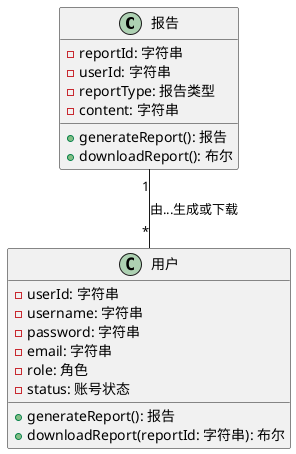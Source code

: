 @startuml

class 报告 {
  -reportId: 字符串
  -userId: 字符串
  -reportType: 报告类型
  -content: 字符串
  +generateReport(): 报告
  +downloadReport(): 布尔
}

class 用户 {
  -userId: 字符串
  -username: 字符串
  -password: 字符串
  -email: 字符串
  -role: 角色
  -status: 账号状态
  +generateReport(): 报告
  +downloadReport(reportId: 字符串): 布尔
}

报告 "1" -- "*" 用户 : "由...生成或下载"

@enduml
